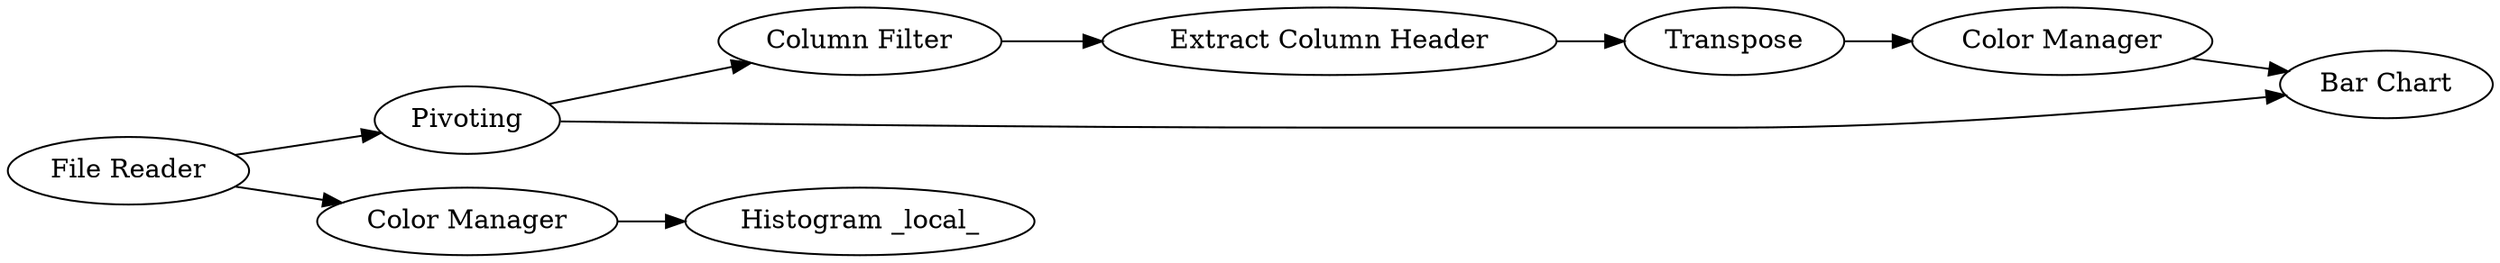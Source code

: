 digraph {
	6 -> 18
	27 -> 25
	18 -> 27
	28 -> 20
	18 -> 20
	25 -> 26
	26 -> 28
	6 -> 7
	7 -> 9
	27 [label="Column Filter"]
	20 [label="Bar Chart"]
	7 [label="Color Manager"]
	28 [label="Color Manager"]
	9 [label="Histogram _local_"]
	18 [label=Pivoting]
	26 [label=Transpose]
	6 [label="File Reader"]
	25 [label="Extract Column Header"]
	rankdir=LR
}
